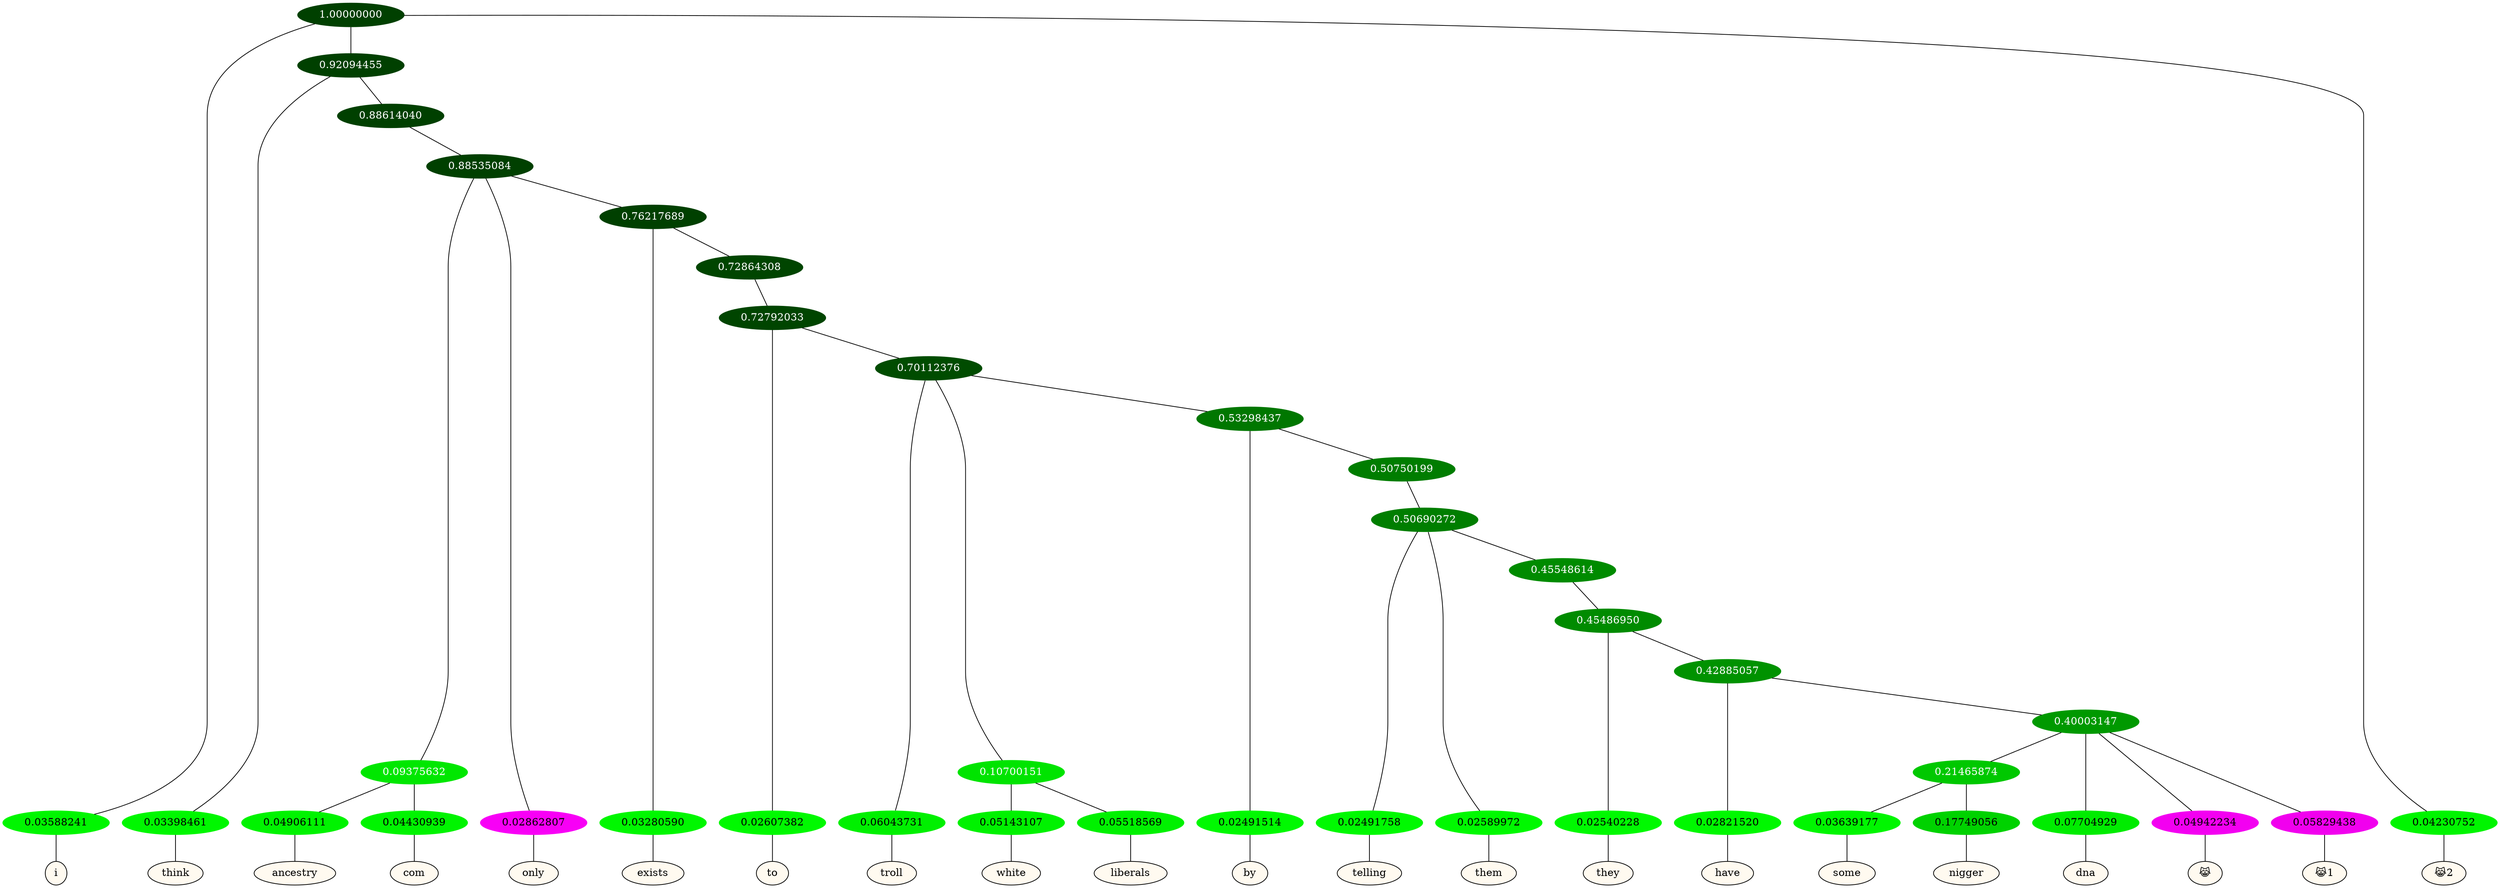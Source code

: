graph {
	node [format=png height=0.15 nodesep=0.001 ordering=out overlap=prism overlap_scaling=0.01 ranksep=0.001 ratio=0.2 style=filled width=0.15]
	{
		rank=same
		a_w_1 [label=i color=black fillcolor=floralwhite style="filled,solid"]
		a_w_4 [label=think color=black fillcolor=floralwhite style="filled,solid"]
		a_w_10 [label=ancestry color=black fillcolor=floralwhite style="filled,solid"]
		a_w_11 [label=com color=black fillcolor=floralwhite style="filled,solid"]
		a_w_8 [label=only color=black fillcolor=floralwhite style="filled,solid"]
		a_w_12 [label=exists color=black fillcolor=floralwhite style="filled,solid"]
		a_w_15 [label=to color=black fillcolor=floralwhite style="filled,solid"]
		a_w_17 [label=troll color=black fillcolor=floralwhite style="filled,solid"]
		a_w_20 [label=white color=black fillcolor=floralwhite style="filled,solid"]
		a_w_21 [label=liberals color=black fillcolor=floralwhite style="filled,solid"]
		a_w_22 [label=by color=black fillcolor=floralwhite style="filled,solid"]
		a_w_25 [label=telling color=black fillcolor=floralwhite style="filled,solid"]
		a_w_26 [label=them color=black fillcolor=floralwhite style="filled,solid"]
		a_w_29 [label=they color=black fillcolor=floralwhite style="filled,solid"]
		a_w_31 [label=have color=black fillcolor=floralwhite style="filled,solid"]
		a_w_37 [label=some color=black fillcolor=floralwhite style="filled,solid"]
		a_w_38 [label=nigger color=black fillcolor=floralwhite style="filled,solid"]
		a_w_34 [label=dna color=black fillcolor=floralwhite style="filled,solid"]
		a_w_35 [label="😹" color=black fillcolor=floralwhite style="filled,solid"]
		a_w_36 [label="😹1" color=black fillcolor=floralwhite style="filled,solid"]
		a_w_3 [label="😹2" color=black fillcolor=floralwhite style="filled,solid"]
	}
	a_n_1 -- a_w_1
	a_n_4 -- a_w_4
	a_n_10 -- a_w_10
	a_n_11 -- a_w_11
	a_n_8 -- a_w_8
	a_n_12 -- a_w_12
	a_n_15 -- a_w_15
	a_n_17 -- a_w_17
	a_n_20 -- a_w_20
	a_n_21 -- a_w_21
	a_n_22 -- a_w_22
	a_n_25 -- a_w_25
	a_n_26 -- a_w_26
	a_n_29 -- a_w_29
	a_n_31 -- a_w_31
	a_n_37 -- a_w_37
	a_n_38 -- a_w_38
	a_n_34 -- a_w_34
	a_n_35 -- a_w_35
	a_n_36 -- a_w_36
	a_n_3 -- a_w_3
	{
		rank=same
		a_n_1 [label=0.03588241 color="0.334 1.000 0.964" fontcolor=black]
		a_n_4 [label=0.03398461 color="0.334 1.000 0.966" fontcolor=black]
		a_n_10 [label=0.04906111 color="0.334 1.000 0.951" fontcolor=black]
		a_n_11 [label=0.04430939 color="0.334 1.000 0.956" fontcolor=black]
		a_n_8 [label=0.02862807 color="0.835 1.000 0.971" fontcolor=black]
		a_n_12 [label=0.03280590 color="0.334 1.000 0.967" fontcolor=black]
		a_n_15 [label=0.02607382 color="0.334 1.000 0.974" fontcolor=black]
		a_n_17 [label=0.06043731 color="0.334 1.000 0.940" fontcolor=black]
		a_n_20 [label=0.05143107 color="0.334 1.000 0.949" fontcolor=black]
		a_n_21 [label=0.05518569 color="0.334 1.000 0.945" fontcolor=black]
		a_n_22 [label=0.02491514 color="0.334 1.000 0.975" fontcolor=black]
		a_n_25 [label=0.02491758 color="0.334 1.000 0.975" fontcolor=black]
		a_n_26 [label=0.02589972 color="0.334 1.000 0.974" fontcolor=black]
		a_n_29 [label=0.02540228 color="0.334 1.000 0.975" fontcolor=black]
		a_n_31 [label=0.02821520 color="0.334 1.000 0.972" fontcolor=black]
		a_n_37 [label=0.03639177 color="0.334 1.000 0.964" fontcolor=black]
		a_n_38 [label=0.17749056 color="0.334 1.000 0.823" fontcolor=black]
		a_n_34 [label=0.07704929 color="0.334 1.000 0.923" fontcolor=black]
		a_n_35 [label=0.04942234 color="0.835 1.000 0.951" fontcolor=black]
		a_n_36 [label=0.05829438 color="0.835 1.000 0.942" fontcolor=black]
		a_n_3 [label=0.04230752 color="0.334 1.000 0.958" fontcolor=black]
	}
	a_n_0 [label=1.00000000 color="0.334 1.000 0.250" fontcolor=grey99]
	a_n_0 -- a_n_1
	a_n_2 [label=0.92094455 color="0.334 1.000 0.250" fontcolor=grey99]
	a_n_0 -- a_n_2
	a_n_0 -- a_n_3
	a_n_2 -- a_n_4
	a_n_5 [label=0.88614040 color="0.334 1.000 0.250" fontcolor=grey99]
	a_n_2 -- a_n_5
	a_n_6 [label=0.88535084 color="0.334 1.000 0.250" fontcolor=grey99]
	a_n_5 -- a_n_6
	a_n_7 [label=0.09375632 color="0.334 1.000 0.906" fontcolor=grey99]
	a_n_6 -- a_n_7
	a_n_6 -- a_n_8
	a_n_9 [label=0.76217689 color="0.334 1.000 0.250" fontcolor=grey99]
	a_n_6 -- a_n_9
	a_n_7 -- a_n_10
	a_n_7 -- a_n_11
	a_n_9 -- a_n_12
	a_n_13 [label=0.72864308 color="0.334 1.000 0.271" fontcolor=grey99]
	a_n_9 -- a_n_13
	a_n_14 [label=0.72792033 color="0.334 1.000 0.272" fontcolor=grey99]
	a_n_13 -- a_n_14
	a_n_14 -- a_n_15
	a_n_16 [label=0.70112376 color="0.334 1.000 0.299" fontcolor=grey99]
	a_n_14 -- a_n_16
	a_n_16 -- a_n_17
	a_n_18 [label=0.10700151 color="0.334 1.000 0.893" fontcolor=grey99]
	a_n_16 -- a_n_18
	a_n_19 [label=0.53298437 color="0.334 1.000 0.467" fontcolor=grey99]
	a_n_16 -- a_n_19
	a_n_18 -- a_n_20
	a_n_18 -- a_n_21
	a_n_19 -- a_n_22
	a_n_23 [label=0.50750199 color="0.334 1.000 0.492" fontcolor=grey99]
	a_n_19 -- a_n_23
	a_n_24 [label=0.50690272 color="0.334 1.000 0.493" fontcolor=grey99]
	a_n_23 -- a_n_24
	a_n_24 -- a_n_25
	a_n_24 -- a_n_26
	a_n_27 [label=0.45548614 color="0.334 1.000 0.545" fontcolor=grey99]
	a_n_24 -- a_n_27
	a_n_28 [label=0.45486950 color="0.334 1.000 0.545" fontcolor=grey99]
	a_n_27 -- a_n_28
	a_n_28 -- a_n_29
	a_n_30 [label=0.42885057 color="0.334 1.000 0.571" fontcolor=grey99]
	a_n_28 -- a_n_30
	a_n_30 -- a_n_31
	a_n_32 [label=0.40003147 color="0.334 1.000 0.600" fontcolor=grey99]
	a_n_30 -- a_n_32
	a_n_33 [label=0.21465874 color="0.334 1.000 0.785" fontcolor=grey99]
	a_n_32 -- a_n_33
	a_n_32 -- a_n_34
	a_n_32 -- a_n_35
	a_n_32 -- a_n_36
	a_n_33 -- a_n_37
	a_n_33 -- a_n_38
}
